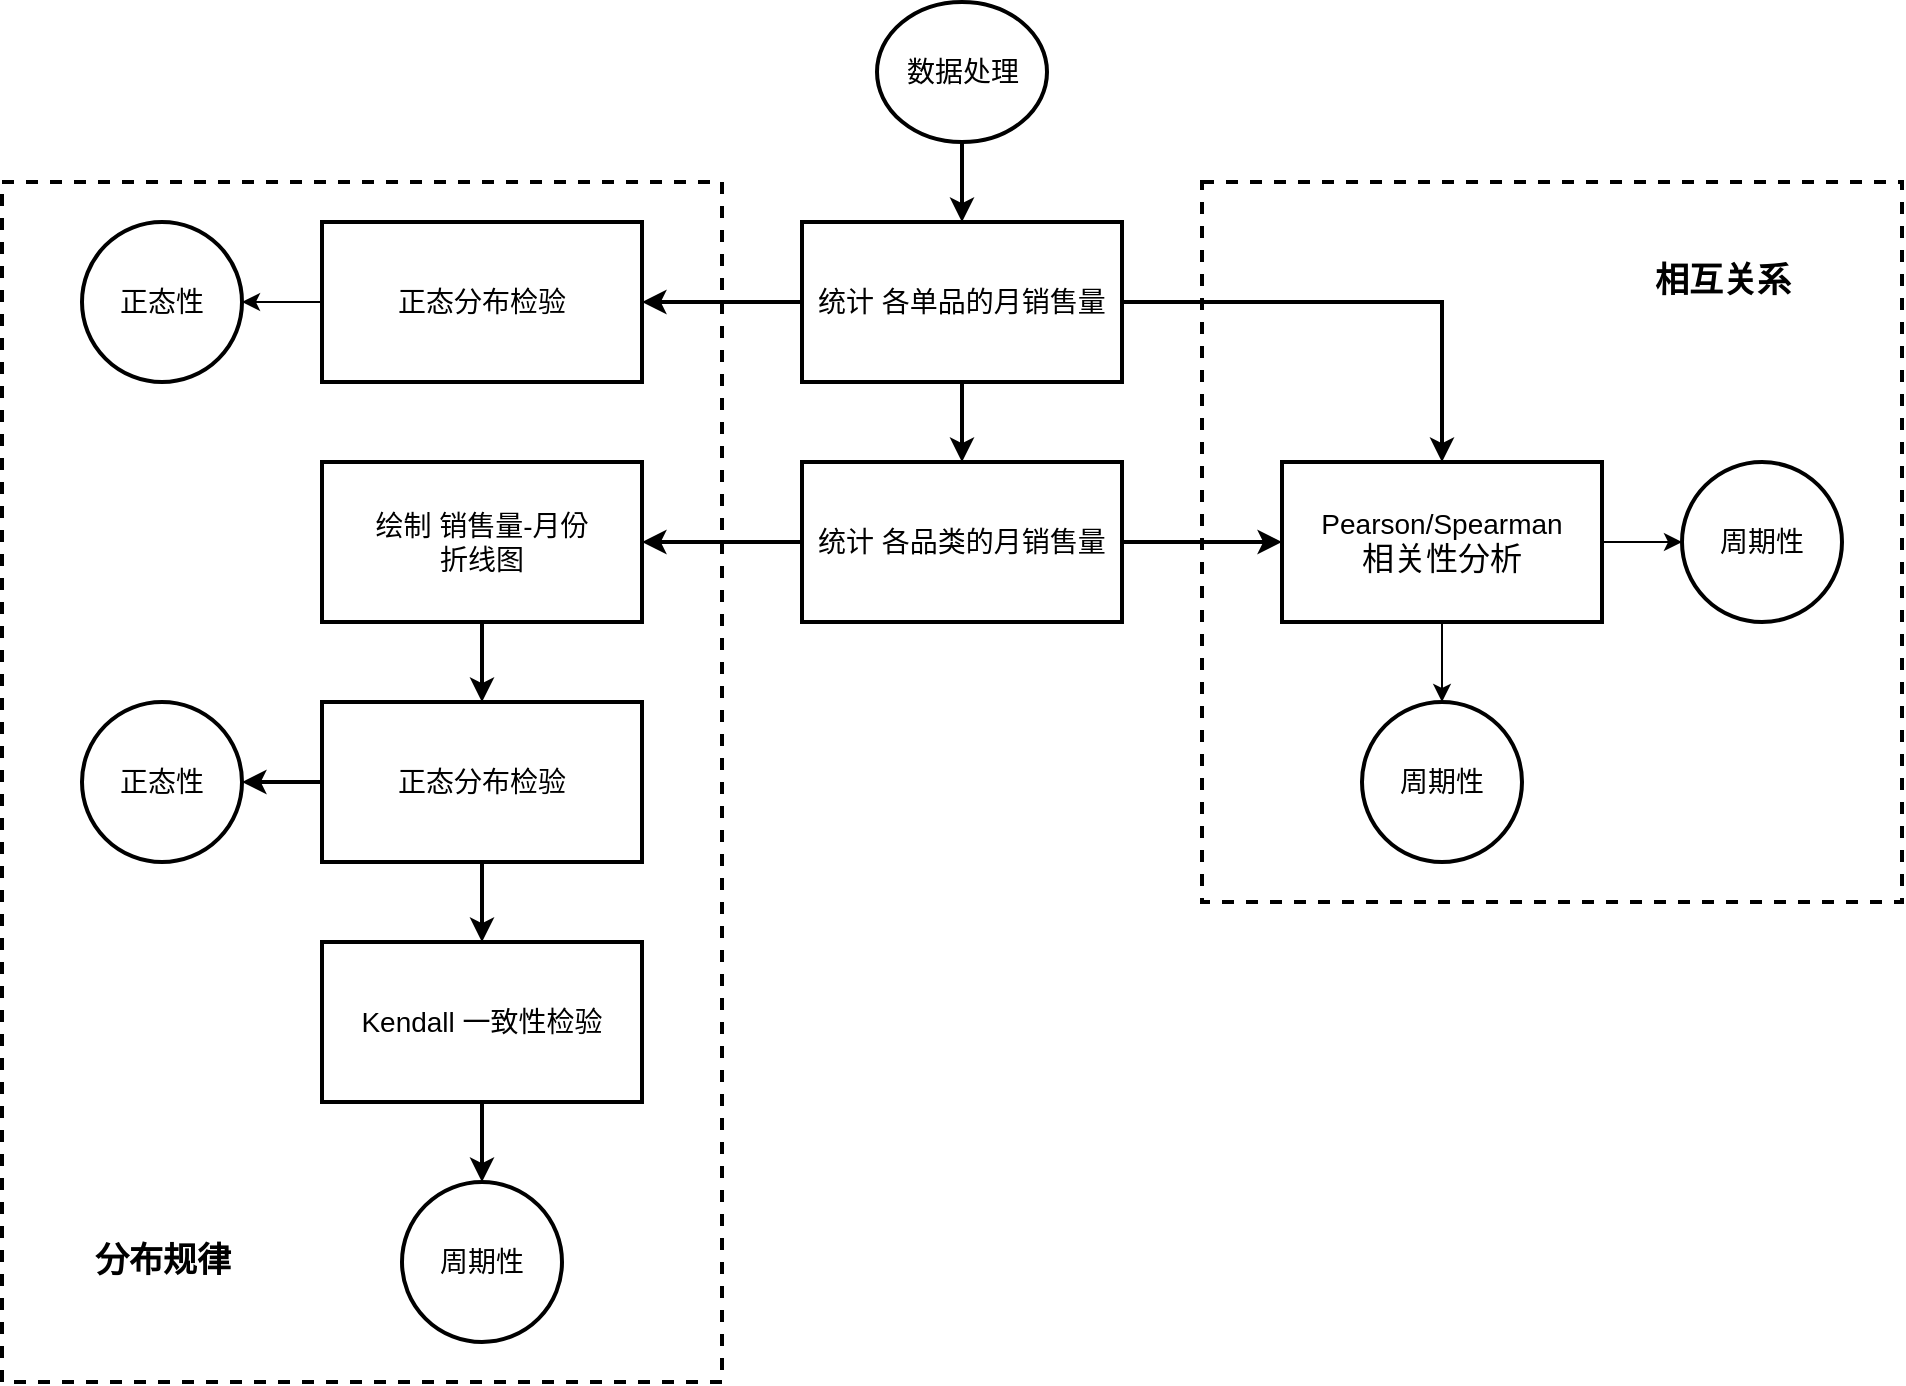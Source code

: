 <mxfile version="21.7.4" type="github">
  <diagram name="Page-1" id="pJUkzvpek5c0bUQa1M0d">
    <mxGraphModel dx="1709" dy="1296" grid="1" gridSize="10" guides="1" tooltips="1" connect="1" arrows="1" fold="1" page="1" pageScale="1" pageWidth="850" pageHeight="1100" math="0" shadow="0">
      <root>
        <mxCell id="0" />
        <mxCell id="1" parent="0" />
        <mxCell id="horlXt24Ssj5XUUJVYTb-14" value="" style="rounded=0;whiteSpace=wrap;html=1;fillColor=none;dashed=1;strokeWidth=2;" vertex="1" parent="1">
          <mxGeometry x="480" y="120" width="350" height="360" as="geometry" />
        </mxCell>
        <mxCell id="horlXt24Ssj5XUUJVYTb-15" value="" style="rounded=0;whiteSpace=wrap;html=1;fillColor=none;dashed=1;strokeWidth=2;" vertex="1" parent="1">
          <mxGeometry x="-120" y="120" width="360" height="600" as="geometry" />
        </mxCell>
        <mxCell id="LaMXFO9Cv-glN5uBwck5-4" style="edgeStyle=orthogonalEdgeStyle;rounded=0;orthogonalLoop=1;jettySize=auto;html=1;entryX=0.5;entryY=0;entryDx=0;entryDy=0;strokeWidth=2;" parent="1" source="LaMXFO9Cv-glN5uBwck5-1" target="LaMXFO9Cv-glN5uBwck5-2" edge="1">
          <mxGeometry relative="1" as="geometry" />
        </mxCell>
        <mxCell id="LaMXFO9Cv-glN5uBwck5-19" style="edgeStyle=orthogonalEdgeStyle;rounded=0;orthogonalLoop=1;jettySize=auto;html=1;entryX=1;entryY=0.5;entryDx=0;entryDy=0;strokeWidth=2;" parent="1" source="LaMXFO9Cv-glN5uBwck5-1" target="LaMXFO9Cv-glN5uBwck5-18" edge="1">
          <mxGeometry relative="1" as="geometry" />
        </mxCell>
        <mxCell id="horlXt24Ssj5XUUJVYTb-3" style="edgeStyle=orthogonalEdgeStyle;rounded=0;orthogonalLoop=1;jettySize=auto;html=1;entryX=0.5;entryY=0;entryDx=0;entryDy=0;fontSize=12;strokeWidth=2;" edge="1" parent="1" source="LaMXFO9Cv-glN5uBwck5-1" target="LaMXFO9Cv-glN5uBwck5-7">
          <mxGeometry relative="1" as="geometry" />
        </mxCell>
        <mxCell id="LaMXFO9Cv-glN5uBwck5-1" value="统计 各单品的月销售量" style="rounded=0;whiteSpace=wrap;html=1;fontSize=14;strokeWidth=2;" parent="1" vertex="1">
          <mxGeometry x="280" y="140" width="160" height="80" as="geometry" />
        </mxCell>
        <mxCell id="LaMXFO9Cv-glN5uBwck5-6" style="edgeStyle=orthogonalEdgeStyle;rounded=0;orthogonalLoop=1;jettySize=auto;html=1;entryX=1;entryY=0.5;entryDx=0;entryDy=0;strokeWidth=2;" parent="1" source="LaMXFO9Cv-glN5uBwck5-2" target="LaMXFO9Cv-glN5uBwck5-5" edge="1">
          <mxGeometry relative="1" as="geometry" />
        </mxCell>
        <mxCell id="LaMXFO9Cv-glN5uBwck5-10" style="edgeStyle=orthogonalEdgeStyle;rounded=0;orthogonalLoop=1;jettySize=auto;html=1;entryX=0;entryY=0.5;entryDx=0;entryDy=0;strokeWidth=2;" parent="1" source="LaMXFO9Cv-glN5uBwck5-2" target="LaMXFO9Cv-glN5uBwck5-7" edge="1">
          <mxGeometry relative="1" as="geometry" />
        </mxCell>
        <mxCell id="LaMXFO9Cv-glN5uBwck5-2" value="统计 各品类的月销售量" style="rounded=0;whiteSpace=wrap;html=1;fontSize=14;strokeWidth=2;" parent="1" vertex="1">
          <mxGeometry x="280" y="260" width="160" height="80" as="geometry" />
        </mxCell>
        <mxCell id="LaMXFO9Cv-glN5uBwck5-12" style="edgeStyle=orthogonalEdgeStyle;rounded=0;orthogonalLoop=1;jettySize=auto;html=1;entryX=0.5;entryY=0;entryDx=0;entryDy=0;strokeWidth=2;" parent="1" source="LaMXFO9Cv-glN5uBwck5-5" target="LaMXFO9Cv-glN5uBwck5-11" edge="1">
          <mxGeometry relative="1" as="geometry" />
        </mxCell>
        <mxCell id="LaMXFO9Cv-glN5uBwck5-5" value="&lt;div&gt;绘制 销售量-月份&lt;/div&gt;&lt;div&gt;折线图&lt;/div&gt;" style="rounded=0;whiteSpace=wrap;html=1;fontSize=14;strokeWidth=2;" parent="1" vertex="1">
          <mxGeometry x="40" y="260" width="160" height="80" as="geometry" />
        </mxCell>
        <mxCell id="horlXt24Ssj5XUUJVYTb-7" style="edgeStyle=orthogonalEdgeStyle;rounded=0;orthogonalLoop=1;jettySize=auto;html=1;entryX=0.5;entryY=0;entryDx=0;entryDy=0;" edge="1" parent="1" source="LaMXFO9Cv-glN5uBwck5-7" target="horlXt24Ssj5XUUJVYTb-5">
          <mxGeometry relative="1" as="geometry" />
        </mxCell>
        <mxCell id="horlXt24Ssj5XUUJVYTb-8" style="edgeStyle=orthogonalEdgeStyle;rounded=0;orthogonalLoop=1;jettySize=auto;html=1;entryX=0;entryY=0.5;entryDx=0;entryDy=0;" edge="1" parent="1" source="LaMXFO9Cv-glN5uBwck5-7" target="horlXt24Ssj5XUUJVYTb-6">
          <mxGeometry relative="1" as="geometry" />
        </mxCell>
        <mxCell id="LaMXFO9Cv-glN5uBwck5-7" value="&lt;div&gt;Pearson/Spearman&lt;/div&gt;&lt;div style=&quot;font-size: 16px;&quot;&gt;相关性分析&lt;br&gt;&lt;/div&gt;" style="rounded=0;whiteSpace=wrap;html=1;fontSize=14;strokeWidth=2;" parent="1" vertex="1">
          <mxGeometry x="520" y="260" width="160" height="80" as="geometry" />
        </mxCell>
        <mxCell id="LaMXFO9Cv-glN5uBwck5-14" style="edgeStyle=orthogonalEdgeStyle;rounded=0;orthogonalLoop=1;jettySize=auto;html=1;entryX=0.5;entryY=0;entryDx=0;entryDy=0;strokeWidth=2;" parent="1" source="LaMXFO9Cv-glN5uBwck5-11" target="LaMXFO9Cv-glN5uBwck5-13" edge="1">
          <mxGeometry relative="1" as="geometry" />
        </mxCell>
        <mxCell id="LaMXFO9Cv-glN5uBwck5-26" style="edgeStyle=orthogonalEdgeStyle;rounded=0;orthogonalLoop=1;jettySize=auto;html=1;entryX=1;entryY=0.5;entryDx=0;entryDy=0;strokeWidth=2;" parent="1" source="LaMXFO9Cv-glN5uBwck5-11" target="LaMXFO9Cv-glN5uBwck5-25" edge="1">
          <mxGeometry relative="1" as="geometry" />
        </mxCell>
        <mxCell id="LaMXFO9Cv-glN5uBwck5-11" value="正态分布检验" style="rounded=0;whiteSpace=wrap;html=1;fontSize=14;strokeWidth=2;" parent="1" vertex="1">
          <mxGeometry x="40" y="380" width="160" height="80" as="geometry" />
        </mxCell>
        <mxCell id="LaMXFO9Cv-glN5uBwck5-16" style="edgeStyle=orthogonalEdgeStyle;rounded=0;orthogonalLoop=1;jettySize=auto;html=1;entryX=0.5;entryY=0;entryDx=0;entryDy=0;strokeWidth=2;" parent="1" source="LaMXFO9Cv-glN5uBwck5-13" target="LaMXFO9Cv-glN5uBwck5-20" edge="1">
          <mxGeometry relative="1" as="geometry">
            <mxPoint x="120" y="620" as="targetPoint" />
          </mxGeometry>
        </mxCell>
        <mxCell id="LaMXFO9Cv-glN5uBwck5-13" value="&lt;div&gt;Kendall 一致性检验&lt;/div&gt;" style="rounded=0;whiteSpace=wrap;html=1;fontSize=14;strokeWidth=2;" parent="1" vertex="1">
          <mxGeometry x="40" y="500" width="160" height="80" as="geometry" />
        </mxCell>
        <mxCell id="horlXt24Ssj5XUUJVYTb-2" style="edgeStyle=orthogonalEdgeStyle;rounded=0;orthogonalLoop=1;jettySize=auto;html=1;entryX=1;entryY=0.5;entryDx=0;entryDy=0;" edge="1" parent="1" source="LaMXFO9Cv-glN5uBwck5-18" target="horlXt24Ssj5XUUJVYTb-1">
          <mxGeometry relative="1" as="geometry" />
        </mxCell>
        <mxCell id="LaMXFO9Cv-glN5uBwck5-18" value="正态分布检验" style="rounded=0;whiteSpace=wrap;html=1;strokeWidth=2;fontSize=14;" parent="1" vertex="1">
          <mxGeometry x="40" y="140" width="160" height="80" as="geometry" />
        </mxCell>
        <mxCell id="LaMXFO9Cv-glN5uBwck5-20" value="周期性" style="ellipse;whiteSpace=wrap;html=1;aspect=fixed;fontSize=14;strokeWidth=2;" parent="1" vertex="1">
          <mxGeometry x="80" y="620" width="80" height="80" as="geometry" />
        </mxCell>
        <mxCell id="LaMXFO9Cv-glN5uBwck5-25" value="正态性" style="ellipse;whiteSpace=wrap;html=1;aspect=fixed;fontSize=14;strokeWidth=2;" parent="1" vertex="1">
          <mxGeometry x="-80" y="380" width="80" height="80" as="geometry" />
        </mxCell>
        <mxCell id="horlXt24Ssj5XUUJVYTb-1" value="正态性" style="ellipse;whiteSpace=wrap;html=1;aspect=fixed;fontSize=14;strokeWidth=2;" vertex="1" parent="1">
          <mxGeometry x="-80" y="140" width="80" height="80" as="geometry" />
        </mxCell>
        <mxCell id="horlXt24Ssj5XUUJVYTb-5" value="周期性" style="ellipse;whiteSpace=wrap;html=1;aspect=fixed;fontSize=14;strokeWidth=2;" vertex="1" parent="1">
          <mxGeometry x="560" y="380" width="80" height="80" as="geometry" />
        </mxCell>
        <mxCell id="horlXt24Ssj5XUUJVYTb-6" value="周期性" style="ellipse;whiteSpace=wrap;html=1;aspect=fixed;fontSize=14;strokeWidth=2;" vertex="1" parent="1">
          <mxGeometry x="720" y="260" width="80" height="80" as="geometry" />
        </mxCell>
        <mxCell id="horlXt24Ssj5XUUJVYTb-11" value="分布规律" style="text;strokeColor=none;fillColor=none;html=1;fontSize=17;fontStyle=1;verticalAlign=middle;align=center;" vertex="1" parent="1">
          <mxGeometry x="-90" y="640" width="100" height="40" as="geometry" />
        </mxCell>
        <mxCell id="horlXt24Ssj5XUUJVYTb-17" value="相互关系" style="text;strokeColor=none;fillColor=none;html=1;fontSize=17;fontStyle=1;verticalAlign=middle;align=center;" vertex="1" parent="1">
          <mxGeometry x="690" y="150" width="100" height="40" as="geometry" />
        </mxCell>
        <mxCell id="horlXt24Ssj5XUUJVYTb-19" style="edgeStyle=orthogonalEdgeStyle;rounded=0;orthogonalLoop=1;jettySize=auto;html=1;entryX=0.5;entryY=0;entryDx=0;entryDy=0;strokeWidth=2;" edge="1" parent="1" source="horlXt24Ssj5XUUJVYTb-18" target="LaMXFO9Cv-glN5uBwck5-1">
          <mxGeometry relative="1" as="geometry" />
        </mxCell>
        <mxCell id="horlXt24Ssj5XUUJVYTb-18" value="数据处理" style="ellipse;whiteSpace=wrap;html=1;strokeWidth=2;fontSize=14;" vertex="1" parent="1">
          <mxGeometry x="317.5" y="30" width="85" height="70" as="geometry" />
        </mxCell>
      </root>
    </mxGraphModel>
  </diagram>
</mxfile>
